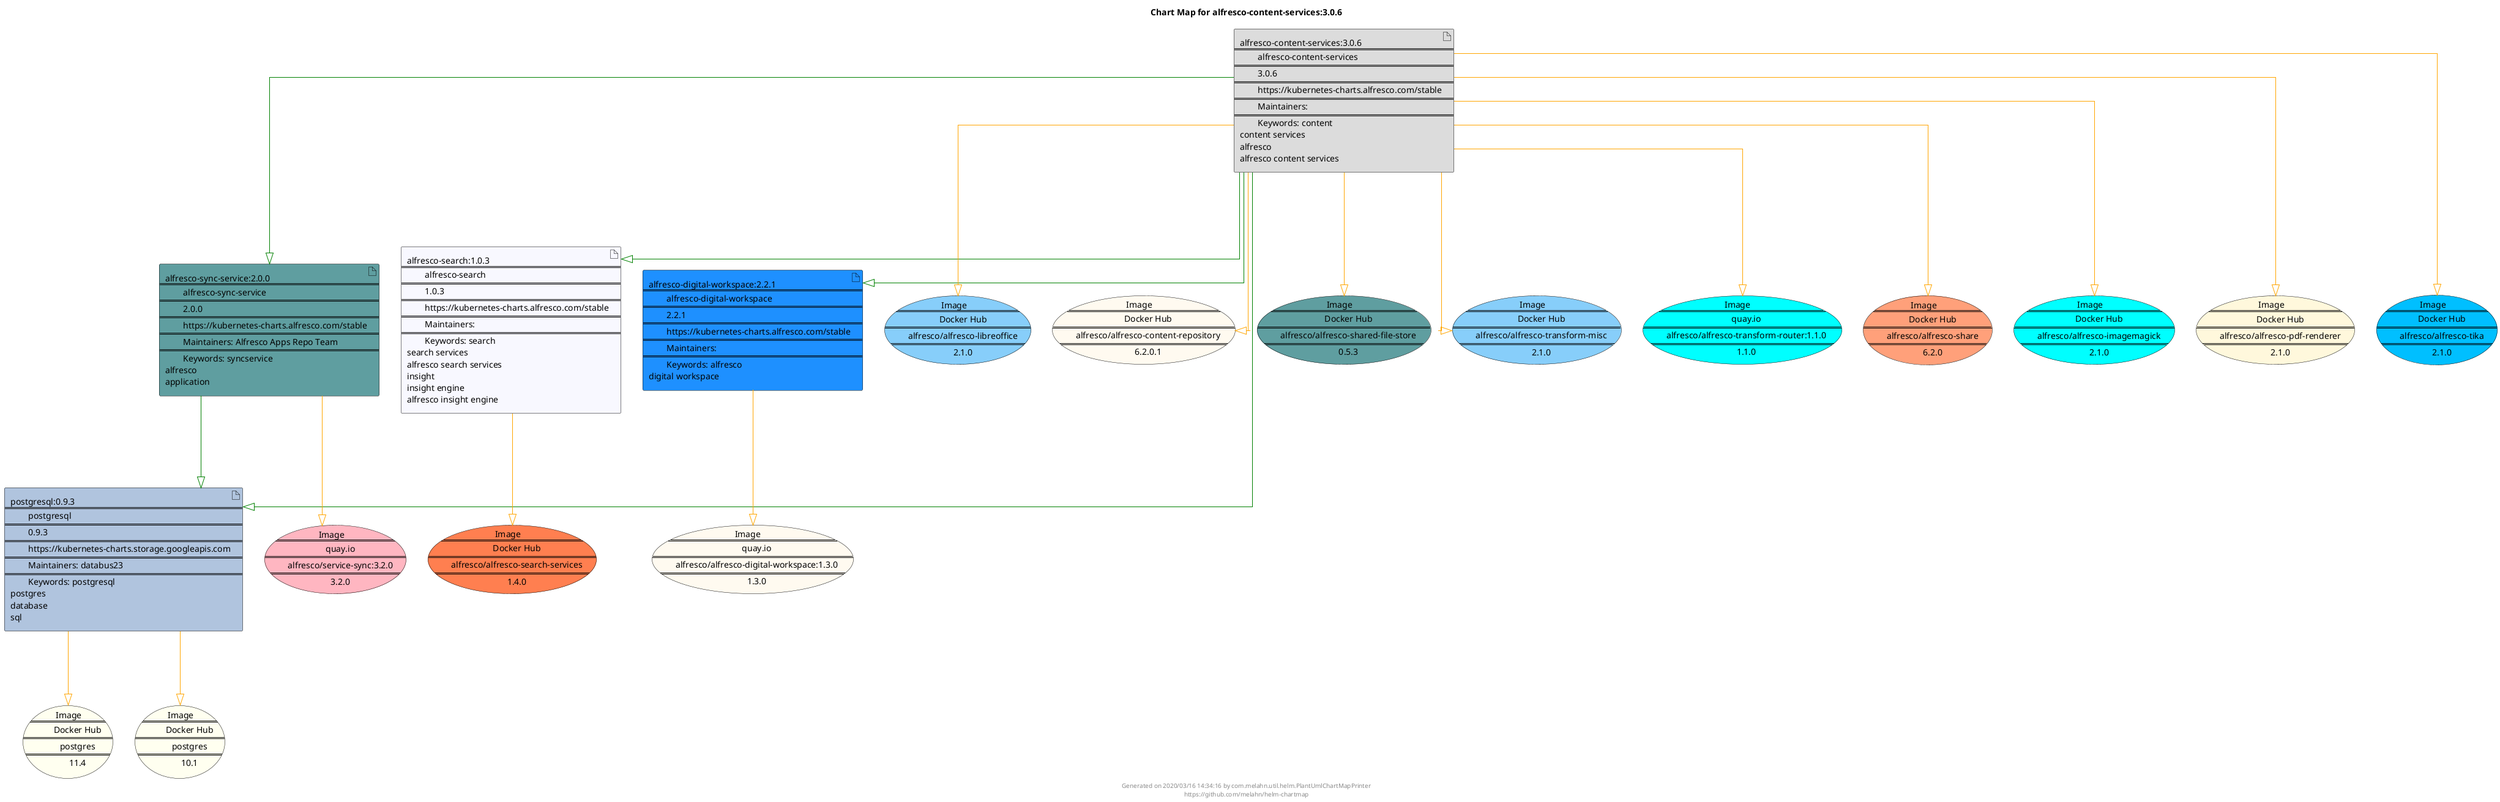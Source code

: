 @startuml
skinparam linetype ortho
skinparam backgroundColor white
skinparam usecaseBorderColor black
skinparam usecaseArrowColor LightSlateGray
skinparam artifactBorderColor black
skinparam artifactArrowColor LightSlateGray

title Chart Map for alfresco-content-services:3.0.6

'There are 5 referenced Helm Charts
artifact "postgresql:0.9.3\n====\n\tpostgresql\n====\n\t0.9.3\n====\n\thttps://kubernetes-charts.storage.googleapis.com\n====\n\tMaintainers: databus23\n====\n\tKeywords: postgresql\npostgres\ndatabase\nsql" as postgresql_0_9_3 #LightSteelBlue
artifact "alfresco-sync-service:2.0.0\n====\n\talfresco-sync-service\n====\n\t2.0.0\n====\n\thttps://kubernetes-charts.alfresco.com/stable\n====\n\tMaintainers: Alfresco Apps Repo Team\n====\n\tKeywords: syncservice\nalfresco\napplication" as alfresco_sync_service_2_0_0 #CadetBlue
artifact "alfresco-search:1.0.3\n====\n\talfresco-search\n====\n\t1.0.3\n====\n\thttps://kubernetes-charts.alfresco.com/stable\n====\n\tMaintainers: \n====\n\tKeywords: search\nsearch services\nalfresco search services\ninsight\ninsight engine\nalfresco insight engine" as alfresco_search_1_0_3 #GhostWhite
artifact "alfresco-digital-workspace:2.2.1\n====\n\talfresco-digital-workspace\n====\n\t2.2.1\n====\n\thttps://kubernetes-charts.alfresco.com/stable\n====\n\tMaintainers: \n====\n\tKeywords: alfresco\ndigital workspace" as alfresco_digital_workspace_2_2_1 #DodgerBlue
artifact "alfresco-content-services:3.0.6\n====\n\talfresco-content-services\n====\n\t3.0.6\n====\n\thttps://kubernetes-charts.alfresco.com/stable\n====\n\tMaintainers: \n====\n\tKeywords: content\ncontent services\nalfresco\nalfresco content services" as alfresco_content_services_3_0_6 #Gainsboro

'There are 14 referenced Docker Images
usecase "Image\n====\n\tDocker Hub\n====\n\tpostgres\n====\n\t11.4" as postgres_11_4 #Ivory
usecase "Image\n====\n\tquay.io\n====\n\talfresco/alfresco-digital-workspace:1.3.0\n====\n\t1.3.0" as quay_io_alfresco_alfresco_digital_workspace_1_3_0 #FloralWhite
usecase "Image\n====\n\tDocker Hub\n====\n\talfresco/alfresco-libreoffice\n====\n\t2.1.0" as alfresco_alfresco_libreoffice_2_1_0 #LightSkyBlue
usecase "Image\n====\n\tDocker Hub\n====\n\talfresco/alfresco-content-repository\n====\n\t6.2.0.1" as alfresco_alfresco_content_repository_6_2_0_1 #FloralWhite
usecase "Image\n====\n\tDocker Hub\n====\n\tpostgres\n====\n\t10.1" as postgres_10_1 #Ivory
usecase "Image\n====\n\tDocker Hub\n====\n\talfresco/alfresco-shared-file-store\n====\n\t0.5.3" as alfresco_alfresco_shared_file_store_0_5_3 #CadetBlue
usecase "Image\n====\n\tDocker Hub\n====\n\talfresco/alfresco-transform-misc\n====\n\t2.1.0" as alfresco_alfresco_transform_misc_2_1_0 #LightSkyBlue
usecase "Image\n====\n\tquay.io\n====\n\talfresco/alfresco-transform-router:1.1.0\n====\n\t1.1.0" as quay_io_alfresco_alfresco_transform_router_1_1_0 #Aqua
usecase "Image\n====\n\tDocker Hub\n====\n\talfresco/alfresco-share\n====\n\t6.2.0" as alfresco_alfresco_share_6_2_0 #LightSalmon
usecase "Image\n====\n\tDocker Hub\n====\n\talfresco/alfresco-imagemagick\n====\n\t2.1.0" as alfresco_alfresco_imagemagick_2_1_0 #Aqua
usecase "Image\n====\n\tquay.io\n====\n\talfresco/service-sync:3.2.0\n====\n\t3.2.0" as quay_io_alfresco_service_sync_3_2_0 #LightPink
usecase "Image\n====\n\tDocker Hub\n====\n\talfresco/alfresco-search-services\n====\n\t1.4.0" as alfresco_alfresco_search_services_1_4_0 #Coral
usecase "Image\n====\n\tDocker Hub\n====\n\talfresco/alfresco-pdf-renderer\n====\n\t2.1.0" as alfresco_alfresco_pdf_renderer_2_1_0 #Cornsilk
usecase "Image\n====\n\tDocker Hub\n====\n\talfresco/alfresco-tika\n====\n\t2.1.0" as alfresco_alfresco_tika_2_1_0 #DeepSkyBlue

'Chart Dependencies
alfresco_content_services_3_0_6--[#green]-|>alfresco_digital_workspace_2_2_1
alfresco_content_services_3_0_6--[#green]-|>alfresco_search_1_0_3
alfresco_content_services_3_0_6--[#green]-|>postgresql_0_9_3
alfresco_content_services_3_0_6--[#green]-|>alfresco_sync_service_2_0_0
alfresco_sync_service_2_0_0--[#green]-|>postgresql_0_9_3
postgresql_0_9_3--[#orange]-|>postgres_11_4
postgresql_0_9_3--[#orange]-|>postgres_10_1
alfresco_sync_service_2_0_0--[#orange]-|>quay_io_alfresco_service_sync_3_2_0
alfresco_search_1_0_3--[#orange]-|>alfresco_alfresco_search_services_1_4_0
alfresco_digital_workspace_2_2_1--[#orange]-|>quay_io_alfresco_alfresco_digital_workspace_1_3_0
alfresco_content_services_3_0_6--[#orange]-|>alfresco_alfresco_libreoffice_2_1_0
alfresco_content_services_3_0_6--[#orange]-|>alfresco_alfresco_transform_misc_2_1_0
alfresco_content_services_3_0_6--[#orange]-|>alfresco_alfresco_shared_file_store_0_5_3
alfresco_content_services_3_0_6--[#orange]-|>alfresco_alfresco_pdf_renderer_2_1_0
alfresco_content_services_3_0_6--[#orange]-|>quay_io_alfresco_alfresco_transform_router_1_1_0
alfresco_content_services_3_0_6--[#orange]-|>alfresco_alfresco_tika_2_1_0
alfresco_content_services_3_0_6--[#orange]-|>alfresco_alfresco_imagemagick_2_1_0
alfresco_content_services_3_0_6--[#orange]-|>alfresco_alfresco_content_repository_6_2_0_1
alfresco_content_services_3_0_6--[#orange]-|>alfresco_alfresco_share_6_2_0

center footer Generated on 2020/03/16 14:34:16 by com.melahn.util.helm.PlantUmlChartMapPrinter\nhttps://github.com/melahn/helm-chartmap
@enduml

